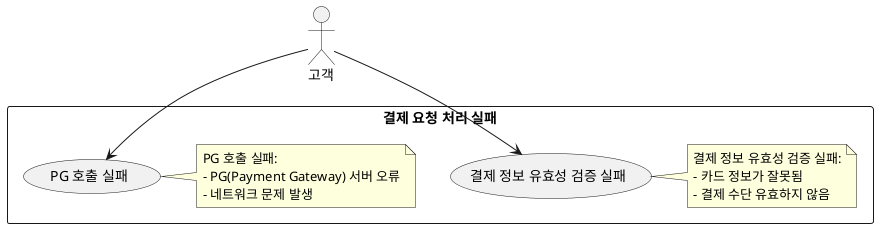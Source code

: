 @startuml
actor "고객" as Customer

rectangle "결제 요청 처리 실패" {
  usecase "결제 정보 유효성 검증 실패" as UC1_1_failure
  note right
  결제 정보 유효성 검증 실패:
  - 카드 정보가 잘못됨
  - 결제 수단 유효하지 않음
  end note

  usecase "PG 호출 실패" as UC1_2_failure
  note right
  PG 호출 실패:
  - PG(Payment Gateway) 서버 오류
  - 네트워크 문제 발생
  end note
}

Customer --> UC1_1_failure
Customer --> UC1_2_failure
@enduml
